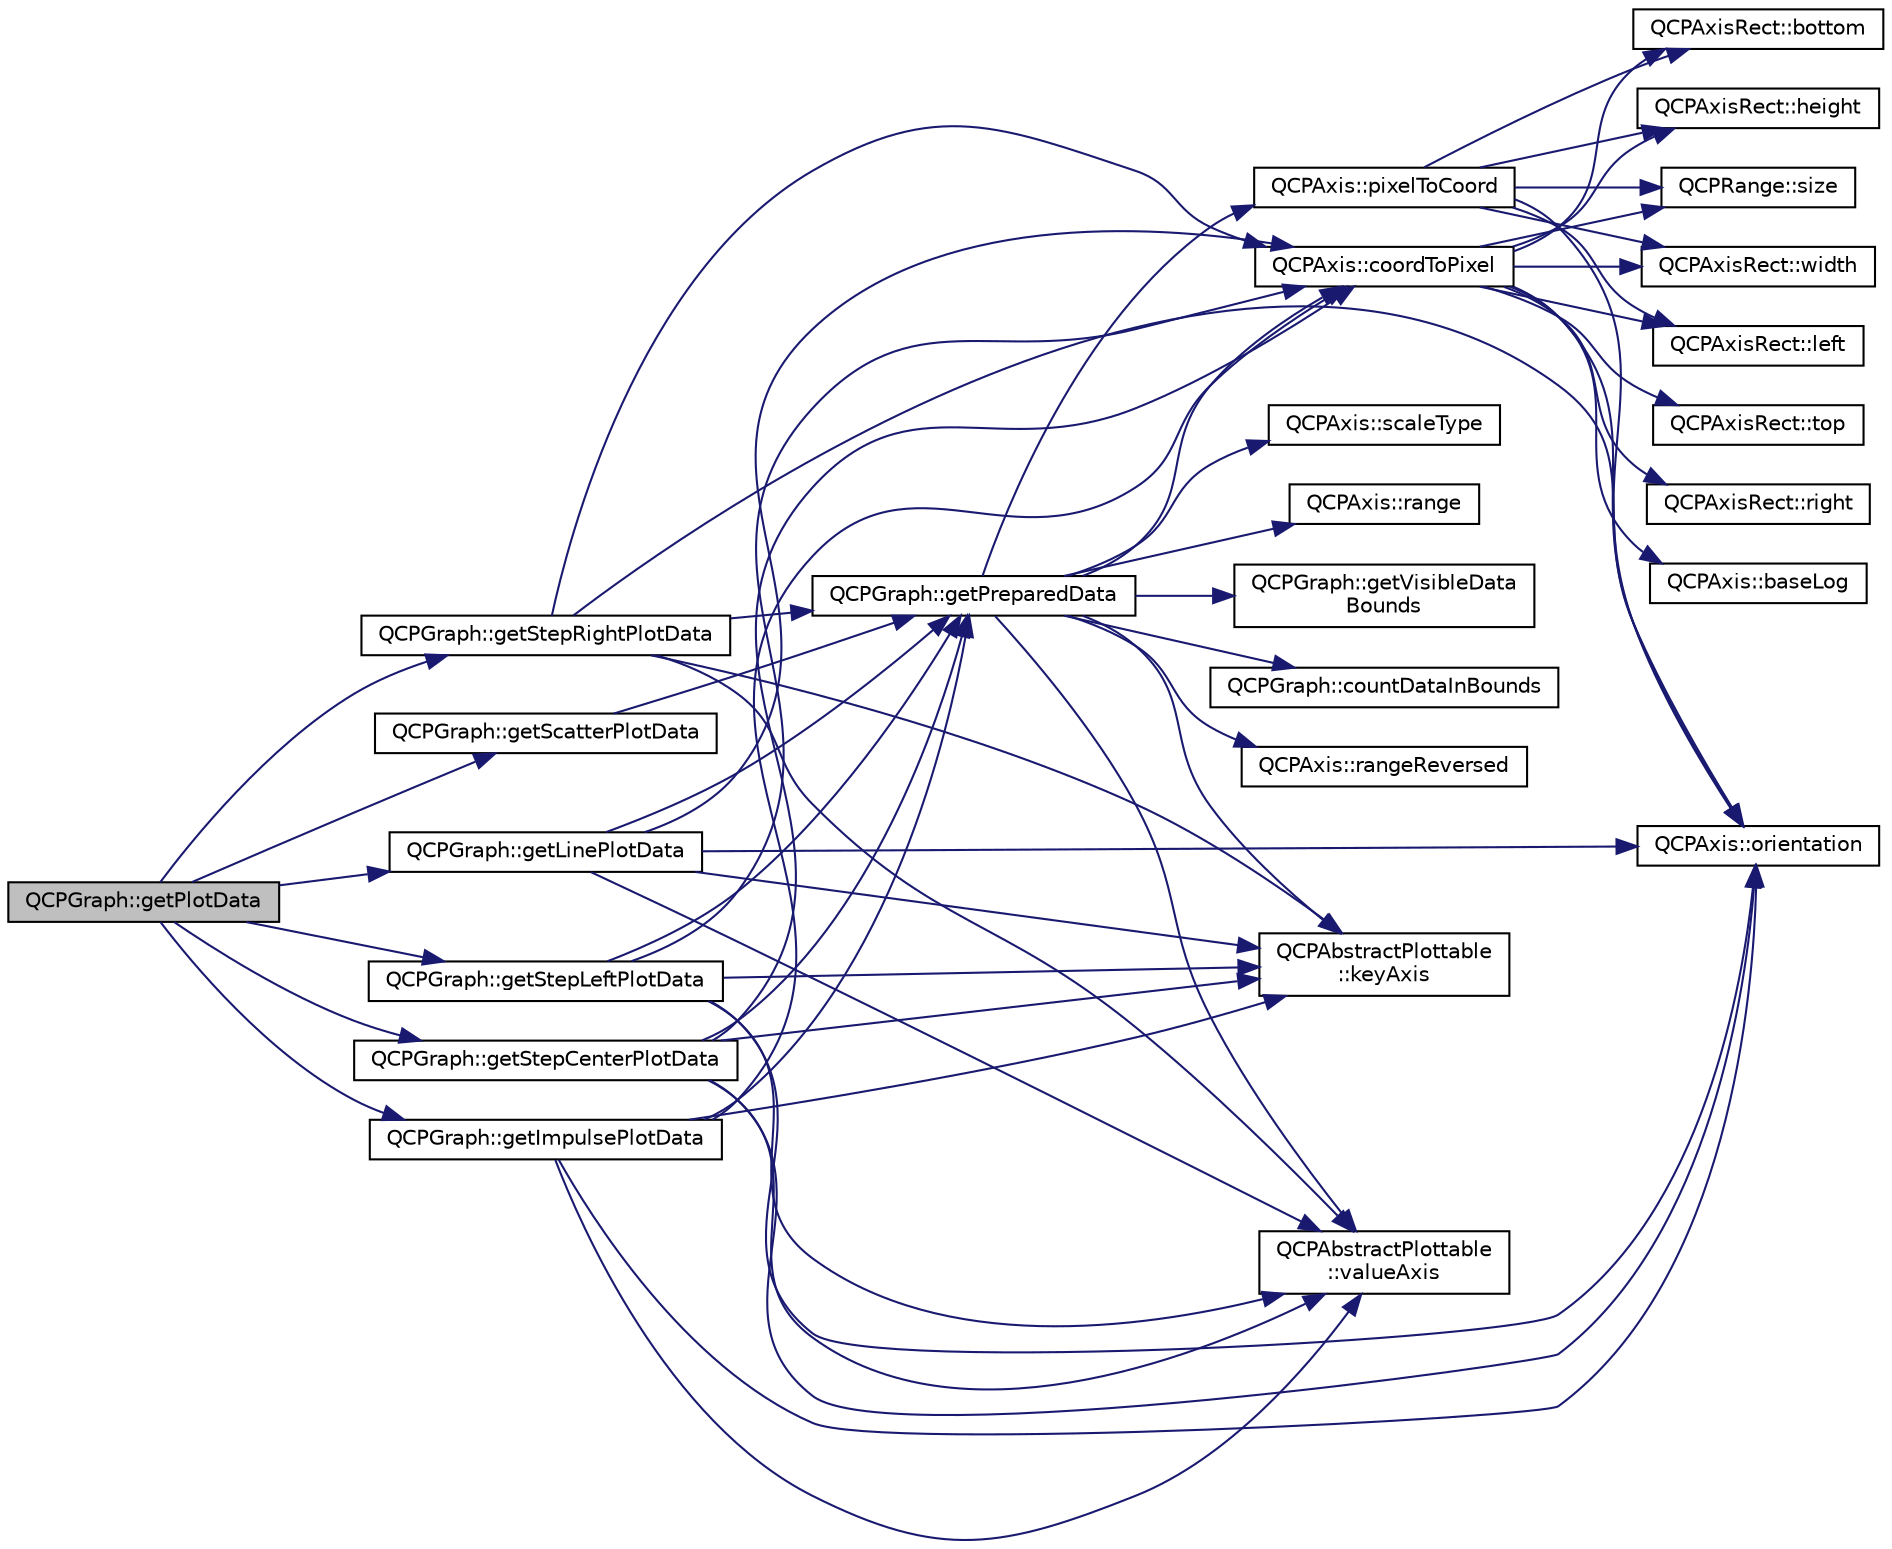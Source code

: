 digraph "QCPGraph::getPlotData"
{
  edge [fontname="Helvetica",fontsize="10",labelfontname="Helvetica",labelfontsize="10"];
  node [fontname="Helvetica",fontsize="10",shape=record];
  rankdir="LR";
  Node385 [label="QCPGraph::getPlotData",height=0.2,width=0.4,color="black", fillcolor="grey75", style="filled", fontcolor="black"];
  Node385 -> Node386 [color="midnightblue",fontsize="10",style="solid",fontname="Helvetica"];
  Node386 [label="QCPGraph::getScatterPlotData",height=0.2,width=0.4,color="black", fillcolor="white", style="filled",URL="$d2/d4c/class_q_c_p_graph.html#a6ea929da420e6c104998060d19740ed6"];
  Node386 -> Node387 [color="midnightblue",fontsize="10",style="solid",fontname="Helvetica"];
  Node387 [label="QCPGraph::getPreparedData",height=0.2,width=0.4,color="black", fillcolor="white", style="filled",URL="$d2/d4c/class_q_c_p_graph.html#ae853c297da9d21b6720d2d1c3b0121bf"];
  Node387 -> Node388 [color="midnightblue",fontsize="10",style="solid",fontname="Helvetica"];
  Node388 [label="QCPAbstractPlottable\l::keyAxis",height=0.2,width=0.4,color="black", fillcolor="white", style="filled",URL="$d4/d89/class_q_c_p_abstract_plottable.html#a2cdd6f0dd5e9a979037f86b4000d9cfe"];
  Node387 -> Node389 [color="midnightblue",fontsize="10",style="solid",fontname="Helvetica"];
  Node389 [label="QCPAbstractPlottable\l::valueAxis",height=0.2,width=0.4,color="black", fillcolor="white", style="filled",URL="$d4/d89/class_q_c_p_abstract_plottable.html#af47809a644a68ffd955fb30b01fb4f2f"];
  Node387 -> Node390 [color="midnightblue",fontsize="10",style="solid",fontname="Helvetica"];
  Node390 [label="QCPGraph::getVisibleData\lBounds",height=0.2,width=0.4,color="black", fillcolor="white", style="filled",URL="$d2/d4c/class_q_c_p_graph.html#abda485a2f71ebe00d890840acbb91516"];
  Node387 -> Node391 [color="midnightblue",fontsize="10",style="solid",fontname="Helvetica"];
  Node391 [label="QCPAxis::coordToPixel",height=0.2,width=0.4,color="black", fillcolor="white", style="filled",URL="$d2/deb/class_q_c_p_axis.html#af15d1b3a7f7e9b53d759d3ccff1fe4b4"];
  Node391 -> Node392 [color="midnightblue",fontsize="10",style="solid",fontname="Helvetica"];
  Node392 [label="QCPAxis::orientation",height=0.2,width=0.4,color="black", fillcolor="white", style="filled",URL="$d2/deb/class_q_c_p_axis.html#ab988ef4538e2655bb77bd138189cd42e"];
  Node391 -> Node393 [color="midnightblue",fontsize="10",style="solid",fontname="Helvetica"];
  Node393 [label="QCPRange::size",height=0.2,width=0.4,color="black", fillcolor="white", style="filled",URL="$d8/d0b/class_q_c_p_range.html#a62326e7cc4316b96df6a60813230e63f"];
  Node391 -> Node394 [color="midnightblue",fontsize="10",style="solid",fontname="Helvetica"];
  Node394 [label="QCPAxisRect::width",height=0.2,width=0.4,color="black", fillcolor="white", style="filled",URL="$d8/dad/class_q_c_p_axis_rect.html#a204645398a4f9d0b0189385c7c2cfb91"];
  Node391 -> Node395 [color="midnightblue",fontsize="10",style="solid",fontname="Helvetica"];
  Node395 [label="QCPAxisRect::left",height=0.2,width=0.4,color="black", fillcolor="white", style="filled",URL="$d8/dad/class_q_c_p_axis_rect.html#afb4a3de02046b20b9310bdb8fca781c3"];
  Node391 -> Node396 [color="midnightblue",fontsize="10",style="solid",fontname="Helvetica"];
  Node396 [label="QCPAxisRect::right",height=0.2,width=0.4,color="black", fillcolor="white", style="filled",URL="$d8/dad/class_q_c_p_axis_rect.html#a3f819d4a1b2193723d1fdafc573eea10"];
  Node391 -> Node397 [color="midnightblue",fontsize="10",style="solid",fontname="Helvetica"];
  Node397 [label="QCPAxis::baseLog",height=0.2,width=0.4,color="black", fillcolor="white", style="filled",URL="$d2/deb/class_q_c_p_axis.html#ae759538b7eeb12259944e75a6bc359da"];
  Node391 -> Node398 [color="midnightblue",fontsize="10",style="solid",fontname="Helvetica"];
  Node398 [label="QCPAxisRect::bottom",height=0.2,width=0.4,color="black", fillcolor="white", style="filled",URL="$d8/dad/class_q_c_p_axis_rect.html#acefdf1abaa8a8ab681e906cc2be9581e"];
  Node391 -> Node399 [color="midnightblue",fontsize="10",style="solid",fontname="Helvetica"];
  Node399 [label="QCPAxisRect::height",height=0.2,width=0.4,color="black", fillcolor="white", style="filled",URL="$d8/dad/class_q_c_p_axis_rect.html#acc4377809e79d9a089ab790f39429b0d"];
  Node391 -> Node400 [color="midnightblue",fontsize="10",style="solid",fontname="Helvetica"];
  Node400 [label="QCPAxisRect::top",height=0.2,width=0.4,color="black", fillcolor="white", style="filled",URL="$d8/dad/class_q_c_p_axis_rect.html#a45dbad181cbb9f09d068dbb76c817c95"];
  Node387 -> Node401 [color="midnightblue",fontsize="10",style="solid",fontname="Helvetica"];
  Node401 [label="QCPGraph::countDataInBounds",height=0.2,width=0.4,color="black", fillcolor="white", style="filled",URL="$d2/d4c/class_q_c_p_graph.html#ae413e4ea50fea821a48ee2b3c4aaa055"];
  Node387 -> Node402 [color="midnightblue",fontsize="10",style="solid",fontname="Helvetica"];
  Node402 [label="QCPAxis::rangeReversed",height=0.2,width=0.4,color="black", fillcolor="white", style="filled",URL="$d2/deb/class_q_c_p_axis.html#ab9866dd1a78f1920f491ec12a794bec2"];
  Node387 -> Node403 [color="midnightblue",fontsize="10",style="solid",fontname="Helvetica"];
  Node403 [label="QCPAxis::pixelToCoord",height=0.2,width=0.4,color="black", fillcolor="white", style="filled",URL="$d2/deb/class_q_c_p_axis.html#a536ef8f624cac59b6b6fdcb495723c57"];
  Node403 -> Node392 [color="midnightblue",fontsize="10",style="solid",fontname="Helvetica"];
  Node403 -> Node395 [color="midnightblue",fontsize="10",style="solid",fontname="Helvetica"];
  Node403 -> Node394 [color="midnightblue",fontsize="10",style="solid",fontname="Helvetica"];
  Node403 -> Node393 [color="midnightblue",fontsize="10",style="solid",fontname="Helvetica"];
  Node403 -> Node398 [color="midnightblue",fontsize="10",style="solid",fontname="Helvetica"];
  Node403 -> Node399 [color="midnightblue",fontsize="10",style="solid",fontname="Helvetica"];
  Node387 -> Node404 [color="midnightblue",fontsize="10",style="solid",fontname="Helvetica"];
  Node404 [label="QCPAxis::scaleType",height=0.2,width=0.4,color="black", fillcolor="white", style="filled",URL="$d2/deb/class_q_c_p_axis.html#ad23e9ad97b44e9aeaf4fab8904280098"];
  Node387 -> Node405 [color="midnightblue",fontsize="10",style="solid",fontname="Helvetica"];
  Node405 [label="QCPAxis::range",height=0.2,width=0.4,color="black", fillcolor="white", style="filled",URL="$d2/deb/class_q_c_p_axis.html#ac4058855a81f1a883cf2e754f6a6acb1"];
  Node385 -> Node406 [color="midnightblue",fontsize="10",style="solid",fontname="Helvetica"];
  Node406 [label="QCPGraph::getLinePlotData",height=0.2,width=0.4,color="black", fillcolor="white", style="filled",URL="$d2/d4c/class_q_c_p_graph.html#a77314984a7af578a66e939db0db48556"];
  Node406 -> Node388 [color="midnightblue",fontsize="10",style="solid",fontname="Helvetica"];
  Node406 -> Node389 [color="midnightblue",fontsize="10",style="solid",fontname="Helvetica"];
  Node406 -> Node387 [color="midnightblue",fontsize="10",style="solid",fontname="Helvetica"];
  Node406 -> Node392 [color="midnightblue",fontsize="10",style="solid",fontname="Helvetica"];
  Node406 -> Node391 [color="midnightblue",fontsize="10",style="solid",fontname="Helvetica"];
  Node385 -> Node407 [color="midnightblue",fontsize="10",style="solid",fontname="Helvetica"];
  Node407 [label="QCPGraph::getStepLeftPlotData",height=0.2,width=0.4,color="black", fillcolor="white", style="filled",URL="$d2/d4c/class_q_c_p_graph.html#a8f8ae9cb4aa312c2085c3f6f298f19d4"];
  Node407 -> Node388 [color="midnightblue",fontsize="10",style="solid",fontname="Helvetica"];
  Node407 -> Node389 [color="midnightblue",fontsize="10",style="solid",fontname="Helvetica"];
  Node407 -> Node387 [color="midnightblue",fontsize="10",style="solid",fontname="Helvetica"];
  Node407 -> Node392 [color="midnightblue",fontsize="10",style="solid",fontname="Helvetica"];
  Node407 -> Node391 [color="midnightblue",fontsize="10",style="solid",fontname="Helvetica"];
  Node385 -> Node408 [color="midnightblue",fontsize="10",style="solid",fontname="Helvetica"];
  Node408 [label="QCPGraph::getStepRightPlotData",height=0.2,width=0.4,color="black", fillcolor="white", style="filled",URL="$d2/d4c/class_q_c_p_graph.html#a59fecb135f47db10e14d75018210bf80"];
  Node408 -> Node388 [color="midnightblue",fontsize="10",style="solid",fontname="Helvetica"];
  Node408 -> Node389 [color="midnightblue",fontsize="10",style="solid",fontname="Helvetica"];
  Node408 -> Node387 [color="midnightblue",fontsize="10",style="solid",fontname="Helvetica"];
  Node408 -> Node392 [color="midnightblue",fontsize="10",style="solid",fontname="Helvetica"];
  Node408 -> Node391 [color="midnightblue",fontsize="10",style="solid",fontname="Helvetica"];
  Node385 -> Node409 [color="midnightblue",fontsize="10",style="solid",fontname="Helvetica"];
  Node409 [label="QCPGraph::getStepCenterPlotData",height=0.2,width=0.4,color="black", fillcolor="white", style="filled",URL="$d2/d4c/class_q_c_p_graph.html#ab860d67ecc7e2d7253ab1f19032958c2"];
  Node409 -> Node388 [color="midnightblue",fontsize="10",style="solid",fontname="Helvetica"];
  Node409 -> Node389 [color="midnightblue",fontsize="10",style="solid",fontname="Helvetica"];
  Node409 -> Node387 [color="midnightblue",fontsize="10",style="solid",fontname="Helvetica"];
  Node409 -> Node392 [color="midnightblue",fontsize="10",style="solid",fontname="Helvetica"];
  Node409 -> Node391 [color="midnightblue",fontsize="10",style="solid",fontname="Helvetica"];
  Node385 -> Node410 [color="midnightblue",fontsize="10",style="solid",fontname="Helvetica"];
  Node410 [label="QCPGraph::getImpulsePlotData",height=0.2,width=0.4,color="black", fillcolor="white", style="filled",URL="$d2/d4c/class_q_c_p_graph.html#aae73c001a78cbe54e55e6779d7a70957"];
  Node410 -> Node388 [color="midnightblue",fontsize="10",style="solid",fontname="Helvetica"];
  Node410 -> Node389 [color="midnightblue",fontsize="10",style="solid",fontname="Helvetica"];
  Node410 -> Node387 [color="midnightblue",fontsize="10",style="solid",fontname="Helvetica"];
  Node410 -> Node392 [color="midnightblue",fontsize="10",style="solid",fontname="Helvetica"];
  Node410 -> Node391 [color="midnightblue",fontsize="10",style="solid",fontname="Helvetica"];
}
